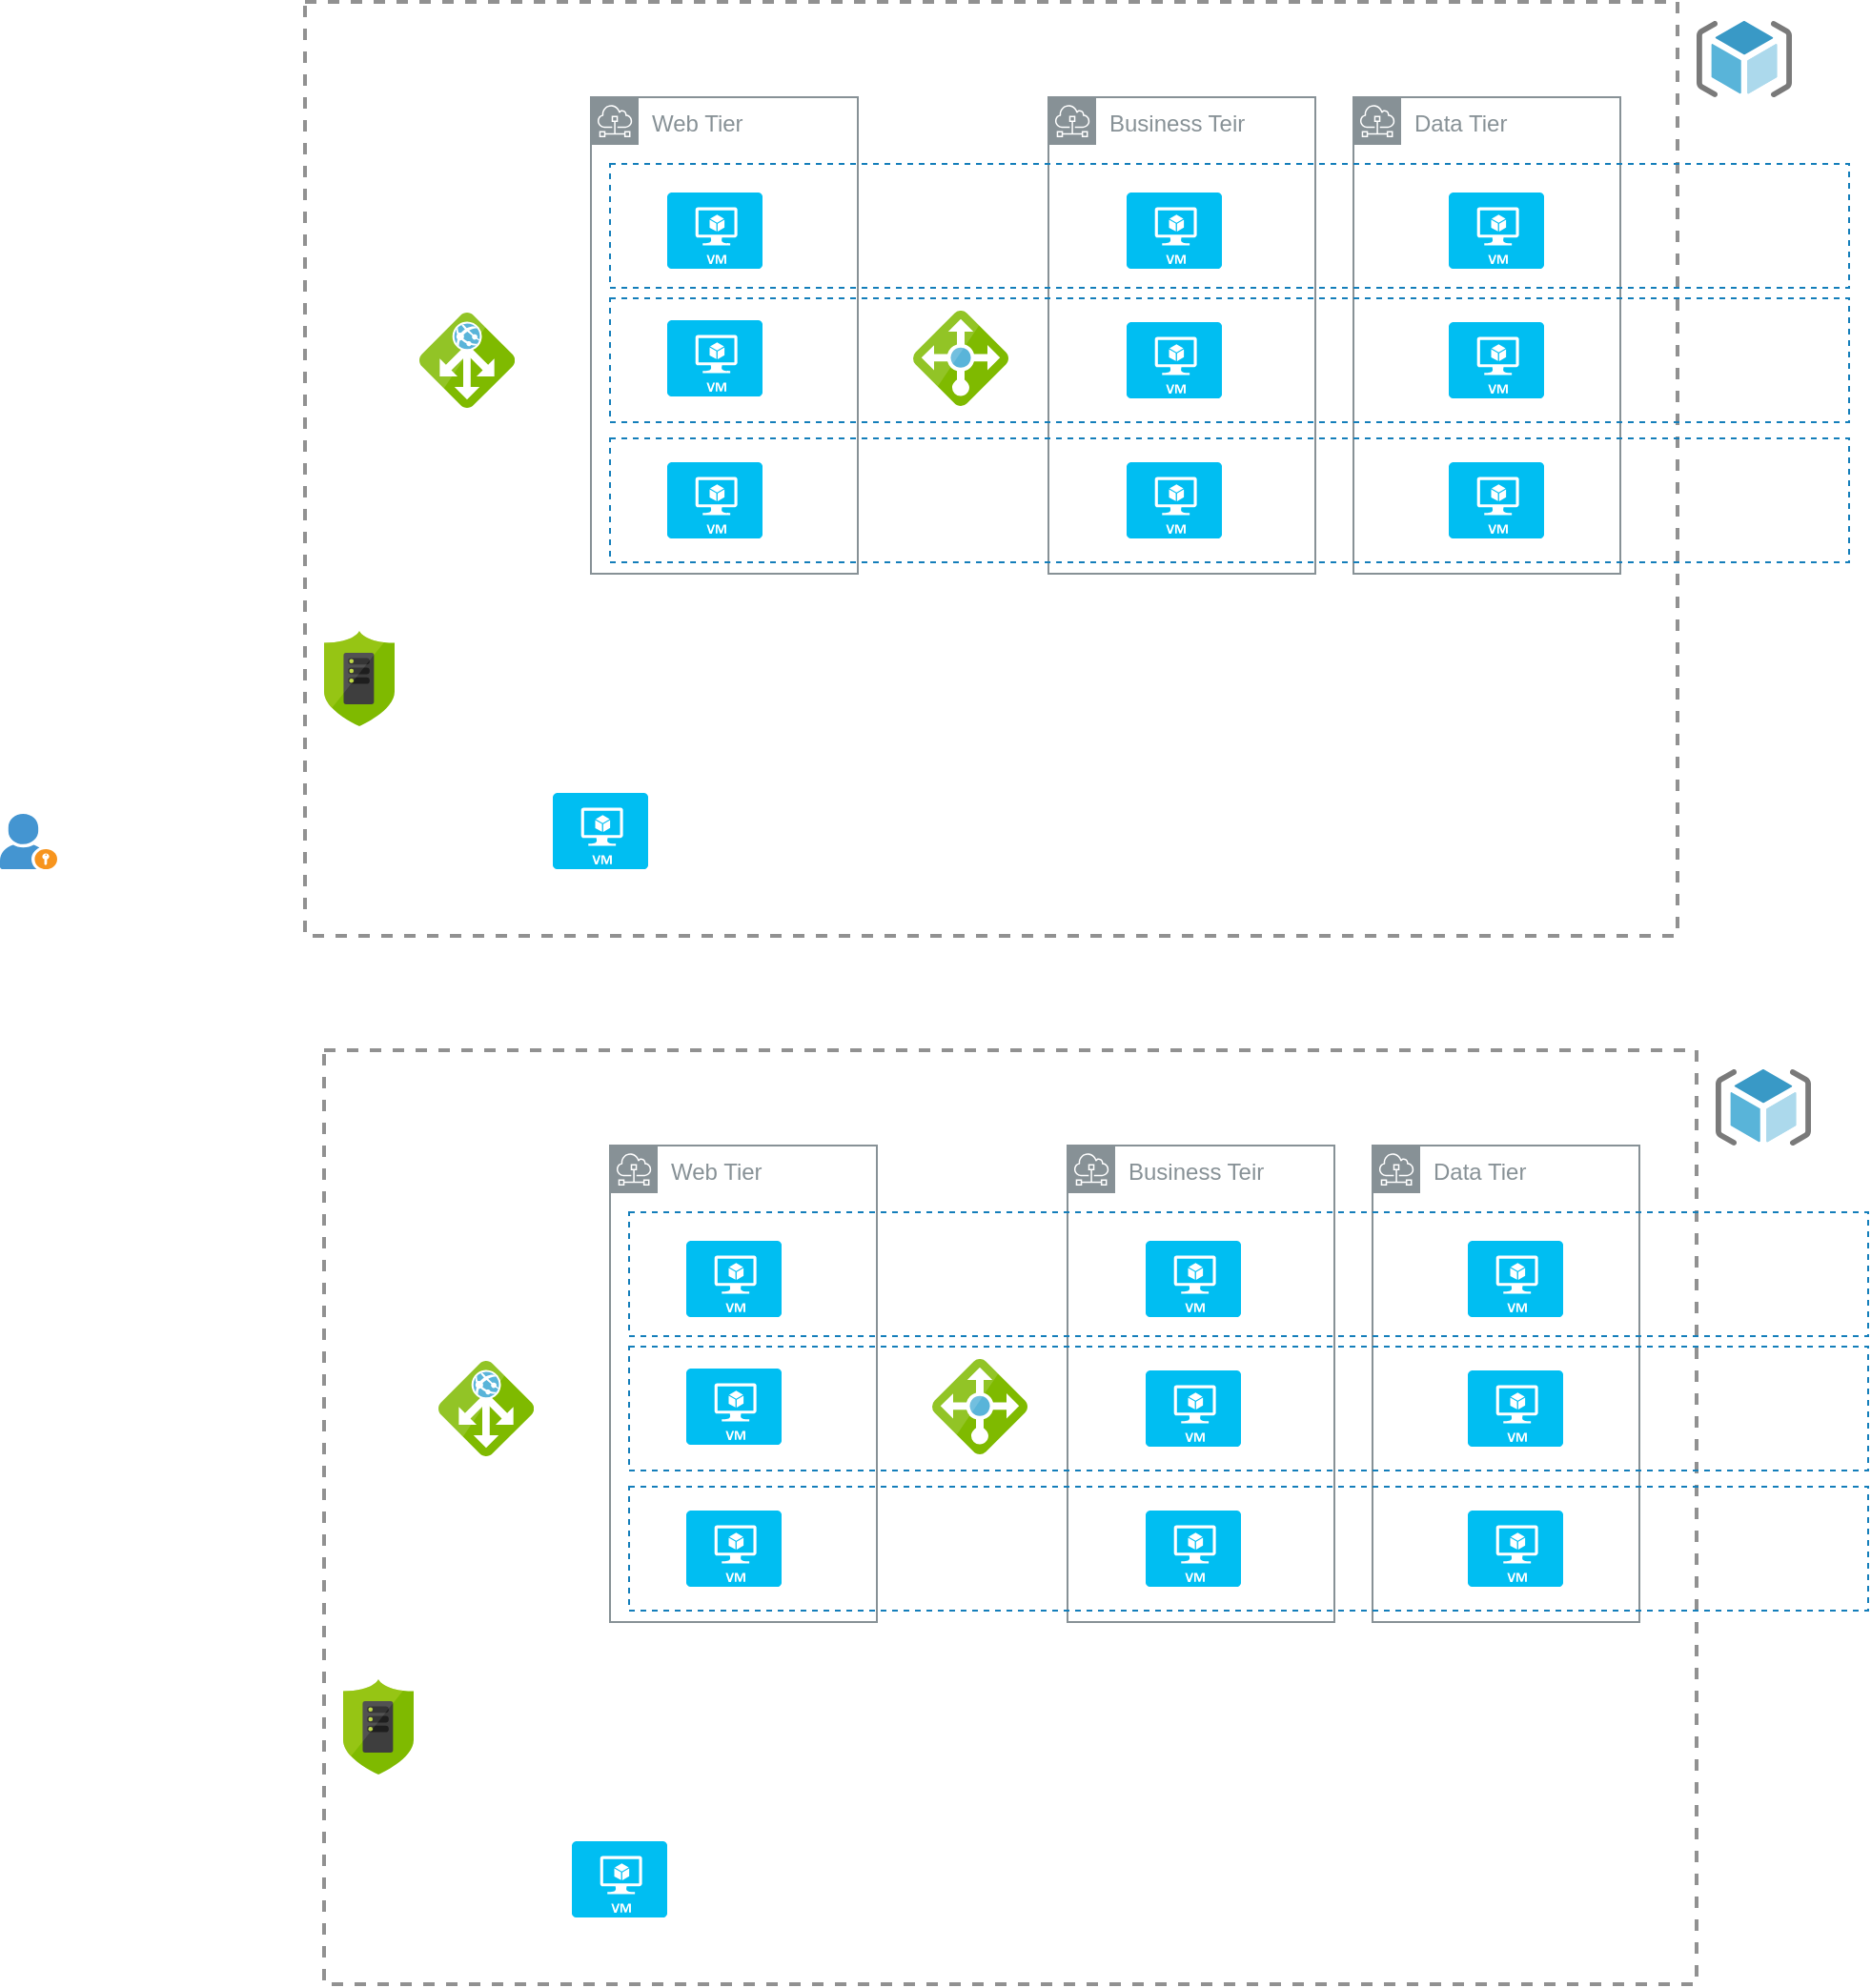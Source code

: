 <mxfile version="14.8.6" type="github">
  <diagram id="T22ylV98BLeRwv-NORBT" name="Page-1">
    <mxGraphModel dx="1976" dy="748" grid="1" gridSize="10" guides="1" tooltips="1" connect="1" arrows="1" fold="1" page="1" pageScale="1" pageWidth="827" pageHeight="1169" math="0" shadow="0">
      <root>
        <mxCell id="0" />
        <mxCell id="1" parent="0" />
        <mxCell id="TNPWaazbMqQ2DWoesFwI-2" value="" style="fontStyle=0;verticalAlign=top;align=center;spacingTop=-2;fillColor=none;rounded=0;whiteSpace=wrap;html=1;strokeColor=#919191;strokeWidth=2;dashed=1;container=1;collapsible=0;expand=0;recursiveResize=0;" vertex="1" parent="1">
          <mxGeometry x="70" y="150" width="720" height="490" as="geometry" />
        </mxCell>
        <mxCell id="TNPWaazbMqQ2DWoesFwI-7" value="Web Tier" style="outlineConnect=0;gradientColor=none;html=1;whiteSpace=wrap;fontSize=12;fontStyle=0;shape=mxgraph.aws4.group;grIcon=mxgraph.aws4.group_subnet;strokeColor=#879196;fillColor=none;verticalAlign=top;align=left;spacingLeft=30;fontColor=#879196;dashed=0;" vertex="1" parent="TNPWaazbMqQ2DWoesFwI-2">
          <mxGeometry x="150" y="50" width="140" height="250" as="geometry" />
        </mxCell>
        <mxCell id="TNPWaazbMqQ2DWoesFwI-8" value="Business Teir" style="outlineConnect=0;gradientColor=none;html=1;whiteSpace=wrap;fontSize=12;fontStyle=0;shape=mxgraph.aws4.group;grIcon=mxgraph.aws4.group_subnet;strokeColor=#879196;fillColor=none;verticalAlign=top;align=left;spacingLeft=30;fontColor=#879196;dashed=0;" vertex="1" parent="TNPWaazbMqQ2DWoesFwI-2">
          <mxGeometry x="390" y="50" width="140" height="250" as="geometry" />
        </mxCell>
        <mxCell id="TNPWaazbMqQ2DWoesFwI-9" value="Data Tier" style="outlineConnect=0;gradientColor=none;html=1;whiteSpace=wrap;fontSize=12;fontStyle=0;shape=mxgraph.aws4.group;grIcon=mxgraph.aws4.group_subnet;strokeColor=#879196;fillColor=none;verticalAlign=top;align=left;spacingLeft=30;fontColor=#879196;dashed=0;" vertex="1" parent="TNPWaazbMqQ2DWoesFwI-2">
          <mxGeometry x="550" y="50" width="140" height="250" as="geometry" />
        </mxCell>
        <mxCell id="TNPWaazbMqQ2DWoesFwI-26" value="" style="fillColor=none;strokeColor=#147EBA;dashed=1;verticalAlign=top;fontStyle=0;fontColor=#147EBA;" vertex="1" parent="TNPWaazbMqQ2DWoesFwI-2">
          <mxGeometry x="160" y="155.5" width="650" height="65" as="geometry" />
        </mxCell>
        <mxCell id="TNPWaazbMqQ2DWoesFwI-42" value="" style="aspect=fixed;html=1;points=[];align=center;image;fontSize=12;image=img/lib/mscae/Application_Gateway.svg;" vertex="1" parent="TNPWaazbMqQ2DWoesFwI-2">
          <mxGeometry x="60" y="163" width="50" height="50" as="geometry" />
        </mxCell>
        <mxCell id="TNPWaazbMqQ2DWoesFwI-25" value="" style="fillColor=none;strokeColor=#147EBA;dashed=1;verticalAlign=top;fontStyle=0;fontColor=#147EBA;" vertex="1" parent="1">
          <mxGeometry x="230" y="235" width="650" height="65" as="geometry" />
        </mxCell>
        <mxCell id="TNPWaazbMqQ2DWoesFwI-27" value="" style="fillColor=none;strokeColor=#147EBA;dashed=1;verticalAlign=top;fontStyle=0;fontColor=#147EBA;" vertex="1" parent="1">
          <mxGeometry x="230" y="379" width="650" height="65" as="geometry" />
        </mxCell>
        <mxCell id="TNPWaazbMqQ2DWoesFwI-1" value="" style="aspect=fixed;html=1;points=[];align=center;image;fontSize=12;image=img/lib/mscae/ResourceGroup.svg;" vertex="1" parent="1">
          <mxGeometry x="800" y="160" width="50" height="40" as="geometry" />
        </mxCell>
        <mxCell id="TNPWaazbMqQ2DWoesFwI-6" value="" style="aspect=fixed;html=1;points=[];align=center;image;fontSize=12;image=img/lib/mscae/DDOS_Protection_Plans.svg;" vertex="1" parent="1">
          <mxGeometry x="80" y="480" width="37" height="50" as="geometry" />
        </mxCell>
        <mxCell id="TNPWaazbMqQ2DWoesFwI-13" value="" style="verticalLabelPosition=bottom;html=1;verticalAlign=top;align=center;strokeColor=none;fillColor=#00BEF2;shape=mxgraph.azure.virtual_machine;" vertex="1" parent="1">
          <mxGeometry x="260" y="250" width="50" height="40" as="geometry" />
        </mxCell>
        <mxCell id="TNPWaazbMqQ2DWoesFwI-14" value="" style="verticalLabelPosition=bottom;html=1;verticalAlign=top;align=center;strokeColor=none;fillColor=#00BEF2;shape=mxgraph.azure.virtual_machine;" vertex="1" parent="1">
          <mxGeometry x="260" y="317" width="50" height="40" as="geometry" />
        </mxCell>
        <mxCell id="TNPWaazbMqQ2DWoesFwI-15" value="" style="verticalLabelPosition=bottom;html=1;verticalAlign=top;align=center;strokeColor=none;fillColor=#00BEF2;shape=mxgraph.azure.virtual_machine;" vertex="1" parent="1">
          <mxGeometry x="260" y="391.5" width="50" height="40" as="geometry" />
        </mxCell>
        <mxCell id="TNPWaazbMqQ2DWoesFwI-32" value="" style="verticalLabelPosition=bottom;html=1;verticalAlign=top;align=center;strokeColor=none;fillColor=#00BEF2;shape=mxgraph.azure.virtual_machine;" vertex="1" parent="1">
          <mxGeometry x="501" y="250" width="50" height="40" as="geometry" />
        </mxCell>
        <mxCell id="TNPWaazbMqQ2DWoesFwI-33" value="" style="verticalLabelPosition=bottom;html=1;verticalAlign=top;align=center;strokeColor=none;fillColor=#00BEF2;shape=mxgraph.azure.virtual_machine;" vertex="1" parent="1">
          <mxGeometry x="501" y="318" width="50" height="40" as="geometry" />
        </mxCell>
        <mxCell id="TNPWaazbMqQ2DWoesFwI-34" value="" style="verticalLabelPosition=bottom;html=1;verticalAlign=top;align=center;strokeColor=none;fillColor=#00BEF2;shape=mxgraph.azure.virtual_machine;" vertex="1" parent="1">
          <mxGeometry x="501" y="391.5" width="50" height="40" as="geometry" />
        </mxCell>
        <mxCell id="TNPWaazbMqQ2DWoesFwI-38" value="" style="verticalLabelPosition=bottom;html=1;verticalAlign=top;align=center;strokeColor=none;fillColor=#00BEF2;shape=mxgraph.azure.virtual_machine;" vertex="1" parent="1">
          <mxGeometry x="670" y="250" width="50" height="40" as="geometry" />
        </mxCell>
        <mxCell id="TNPWaazbMqQ2DWoesFwI-39" value="" style="verticalLabelPosition=bottom;html=1;verticalAlign=top;align=center;strokeColor=none;fillColor=#00BEF2;shape=mxgraph.azure.virtual_machine;" vertex="1" parent="1">
          <mxGeometry x="670" y="318" width="50" height="40" as="geometry" />
        </mxCell>
        <mxCell id="TNPWaazbMqQ2DWoesFwI-40" value="" style="verticalLabelPosition=bottom;html=1;verticalAlign=top;align=center;strokeColor=none;fillColor=#00BEF2;shape=mxgraph.azure.virtual_machine;" vertex="1" parent="1">
          <mxGeometry x="670" y="391.5" width="50" height="40" as="geometry" />
        </mxCell>
        <mxCell id="TNPWaazbMqQ2DWoesFwI-41" value="" style="aspect=fixed;html=1;points=[];align=center;image;fontSize=12;image=img/lib/mscae/Load_Balancer_feature.svg;" vertex="1" parent="1">
          <mxGeometry x="389" y="312" width="50" height="50" as="geometry" />
        </mxCell>
        <mxCell id="TNPWaazbMqQ2DWoesFwI-43" value="" style="verticalLabelPosition=bottom;html=1;verticalAlign=top;align=center;strokeColor=none;fillColor=#00BEF2;shape=mxgraph.azure.virtual_machine;" vertex="1" parent="1">
          <mxGeometry x="200" y="565" width="50" height="40" as="geometry" />
        </mxCell>
        <mxCell id="TNPWaazbMqQ2DWoesFwI-45" value="" style="shadow=0;dashed=0;html=1;strokeColor=none;fillColor=#4495D1;labelPosition=center;verticalLabelPosition=bottom;verticalAlign=top;align=center;outlineConnect=0;shape=mxgraph.veeam.portal_admin;" vertex="1" parent="1">
          <mxGeometry x="-90" y="576" width="30" height="29" as="geometry" />
        </mxCell>
        <mxCell id="TNPWaazbMqQ2DWoesFwI-46" value="" style="fontStyle=0;verticalAlign=top;align=center;spacingTop=-2;fillColor=none;rounded=0;whiteSpace=wrap;html=1;strokeColor=#919191;strokeWidth=2;dashed=1;container=1;collapsible=0;expand=0;recursiveResize=0;" vertex="1" parent="1">
          <mxGeometry x="80" y="700" width="720" height="490" as="geometry" />
        </mxCell>
        <mxCell id="TNPWaazbMqQ2DWoesFwI-47" value="Web Tier" style="outlineConnect=0;gradientColor=none;html=1;whiteSpace=wrap;fontSize=12;fontStyle=0;shape=mxgraph.aws4.group;grIcon=mxgraph.aws4.group_subnet;strokeColor=#879196;fillColor=none;verticalAlign=top;align=left;spacingLeft=30;fontColor=#879196;dashed=0;" vertex="1" parent="TNPWaazbMqQ2DWoesFwI-46">
          <mxGeometry x="150" y="50" width="140" height="250" as="geometry" />
        </mxCell>
        <mxCell id="TNPWaazbMqQ2DWoesFwI-48" value="Business Teir" style="outlineConnect=0;gradientColor=none;html=1;whiteSpace=wrap;fontSize=12;fontStyle=0;shape=mxgraph.aws4.group;grIcon=mxgraph.aws4.group_subnet;strokeColor=#879196;fillColor=none;verticalAlign=top;align=left;spacingLeft=30;fontColor=#879196;dashed=0;" vertex="1" parent="TNPWaazbMqQ2DWoesFwI-46">
          <mxGeometry x="390" y="50" width="140" height="250" as="geometry" />
        </mxCell>
        <mxCell id="TNPWaazbMqQ2DWoesFwI-49" value="Data Tier" style="outlineConnect=0;gradientColor=none;html=1;whiteSpace=wrap;fontSize=12;fontStyle=0;shape=mxgraph.aws4.group;grIcon=mxgraph.aws4.group_subnet;strokeColor=#879196;fillColor=none;verticalAlign=top;align=left;spacingLeft=30;fontColor=#879196;dashed=0;" vertex="1" parent="TNPWaazbMqQ2DWoesFwI-46">
          <mxGeometry x="550" y="50" width="140" height="250" as="geometry" />
        </mxCell>
        <mxCell id="TNPWaazbMqQ2DWoesFwI-50" value="" style="fillColor=none;strokeColor=#147EBA;dashed=1;verticalAlign=top;fontStyle=0;fontColor=#147EBA;" vertex="1" parent="TNPWaazbMqQ2DWoesFwI-46">
          <mxGeometry x="160" y="155.5" width="650" height="65" as="geometry" />
        </mxCell>
        <mxCell id="TNPWaazbMqQ2DWoesFwI-51" value="" style="aspect=fixed;html=1;points=[];align=center;image;fontSize=12;image=img/lib/mscae/Application_Gateway.svg;" vertex="1" parent="TNPWaazbMqQ2DWoesFwI-46">
          <mxGeometry x="60" y="163" width="50" height="50" as="geometry" />
        </mxCell>
        <mxCell id="TNPWaazbMqQ2DWoesFwI-52" value="" style="fillColor=none;strokeColor=#147EBA;dashed=1;verticalAlign=top;fontStyle=0;fontColor=#147EBA;" vertex="1" parent="1">
          <mxGeometry x="240" y="785" width="650" height="65" as="geometry" />
        </mxCell>
        <mxCell id="TNPWaazbMqQ2DWoesFwI-53" value="" style="fillColor=none;strokeColor=#147EBA;dashed=1;verticalAlign=top;fontStyle=0;fontColor=#147EBA;" vertex="1" parent="1">
          <mxGeometry x="240" y="929" width="650" height="65" as="geometry" />
        </mxCell>
        <mxCell id="TNPWaazbMqQ2DWoesFwI-54" value="" style="aspect=fixed;html=1;points=[];align=center;image;fontSize=12;image=img/lib/mscae/ResourceGroup.svg;" vertex="1" parent="1">
          <mxGeometry x="810" y="710" width="50" height="40" as="geometry" />
        </mxCell>
        <mxCell id="TNPWaazbMqQ2DWoesFwI-55" value="" style="aspect=fixed;html=1;points=[];align=center;image;fontSize=12;image=img/lib/mscae/DDOS_Protection_Plans.svg;" vertex="1" parent="1">
          <mxGeometry x="90" y="1030" width="37" height="50" as="geometry" />
        </mxCell>
        <mxCell id="TNPWaazbMqQ2DWoesFwI-56" value="" style="verticalLabelPosition=bottom;html=1;verticalAlign=top;align=center;strokeColor=none;fillColor=#00BEF2;shape=mxgraph.azure.virtual_machine;" vertex="1" parent="1">
          <mxGeometry x="270" y="800" width="50" height="40" as="geometry" />
        </mxCell>
        <mxCell id="TNPWaazbMqQ2DWoesFwI-57" value="" style="verticalLabelPosition=bottom;html=1;verticalAlign=top;align=center;strokeColor=none;fillColor=#00BEF2;shape=mxgraph.azure.virtual_machine;" vertex="1" parent="1">
          <mxGeometry x="270" y="867" width="50" height="40" as="geometry" />
        </mxCell>
        <mxCell id="TNPWaazbMqQ2DWoesFwI-58" value="" style="verticalLabelPosition=bottom;html=1;verticalAlign=top;align=center;strokeColor=none;fillColor=#00BEF2;shape=mxgraph.azure.virtual_machine;" vertex="1" parent="1">
          <mxGeometry x="270" y="941.5" width="50" height="40" as="geometry" />
        </mxCell>
        <mxCell id="TNPWaazbMqQ2DWoesFwI-59" value="" style="verticalLabelPosition=bottom;html=1;verticalAlign=top;align=center;strokeColor=none;fillColor=#00BEF2;shape=mxgraph.azure.virtual_machine;" vertex="1" parent="1">
          <mxGeometry x="511" y="800" width="50" height="40" as="geometry" />
        </mxCell>
        <mxCell id="TNPWaazbMqQ2DWoesFwI-60" value="" style="verticalLabelPosition=bottom;html=1;verticalAlign=top;align=center;strokeColor=none;fillColor=#00BEF2;shape=mxgraph.azure.virtual_machine;" vertex="1" parent="1">
          <mxGeometry x="511" y="868" width="50" height="40" as="geometry" />
        </mxCell>
        <mxCell id="TNPWaazbMqQ2DWoesFwI-61" value="" style="verticalLabelPosition=bottom;html=1;verticalAlign=top;align=center;strokeColor=none;fillColor=#00BEF2;shape=mxgraph.azure.virtual_machine;" vertex="1" parent="1">
          <mxGeometry x="511" y="941.5" width="50" height="40" as="geometry" />
        </mxCell>
        <mxCell id="TNPWaazbMqQ2DWoesFwI-62" value="" style="verticalLabelPosition=bottom;html=1;verticalAlign=top;align=center;strokeColor=none;fillColor=#00BEF2;shape=mxgraph.azure.virtual_machine;" vertex="1" parent="1">
          <mxGeometry x="680" y="800" width="50" height="40" as="geometry" />
        </mxCell>
        <mxCell id="TNPWaazbMqQ2DWoesFwI-63" value="" style="verticalLabelPosition=bottom;html=1;verticalAlign=top;align=center;strokeColor=none;fillColor=#00BEF2;shape=mxgraph.azure.virtual_machine;" vertex="1" parent="1">
          <mxGeometry x="680" y="868" width="50" height="40" as="geometry" />
        </mxCell>
        <mxCell id="TNPWaazbMqQ2DWoesFwI-64" value="" style="verticalLabelPosition=bottom;html=1;verticalAlign=top;align=center;strokeColor=none;fillColor=#00BEF2;shape=mxgraph.azure.virtual_machine;" vertex="1" parent="1">
          <mxGeometry x="680" y="941.5" width="50" height="40" as="geometry" />
        </mxCell>
        <mxCell id="TNPWaazbMqQ2DWoesFwI-65" value="" style="aspect=fixed;html=1;points=[];align=center;image;fontSize=12;image=img/lib/mscae/Load_Balancer_feature.svg;" vertex="1" parent="1">
          <mxGeometry x="399" y="862" width="50" height="50" as="geometry" />
        </mxCell>
        <mxCell id="TNPWaazbMqQ2DWoesFwI-66" value="" style="verticalLabelPosition=bottom;html=1;verticalAlign=top;align=center;strokeColor=none;fillColor=#00BEF2;shape=mxgraph.azure.virtual_machine;" vertex="1" parent="1">
          <mxGeometry x="210" y="1115" width="50" height="40" as="geometry" />
        </mxCell>
      </root>
    </mxGraphModel>
  </diagram>
</mxfile>
